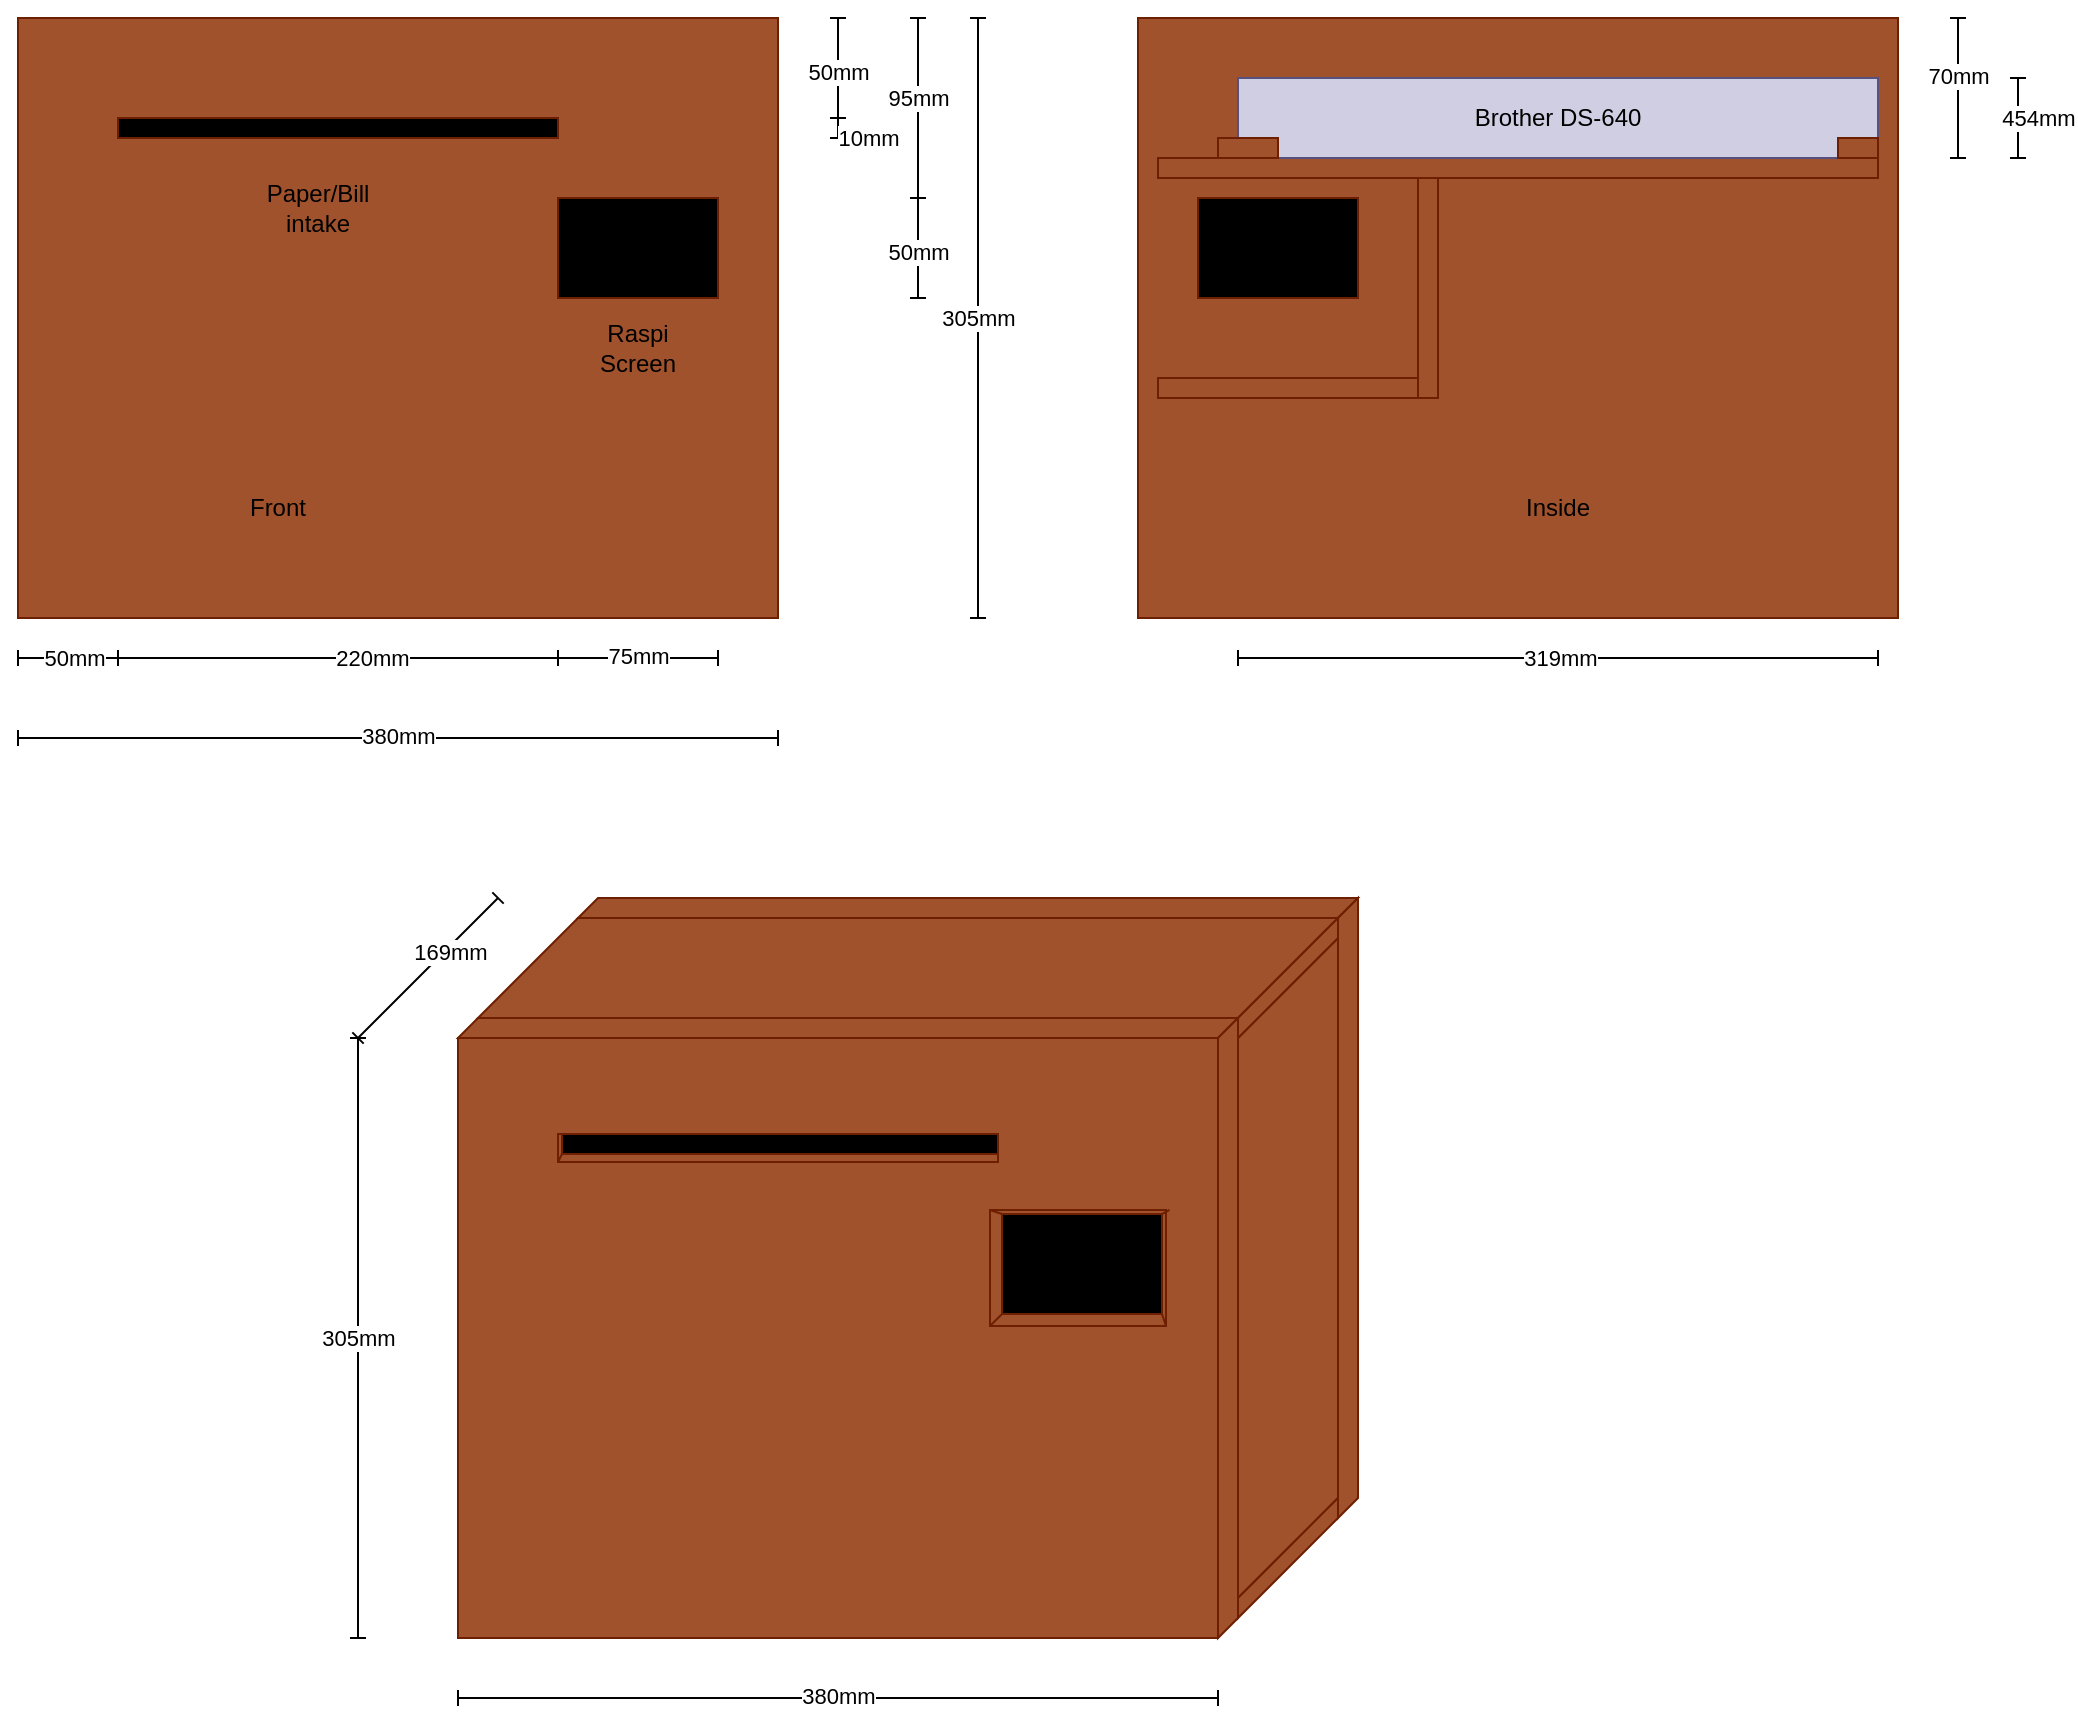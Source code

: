 <mxfile>
    <diagram id="6AAmcYg_oAlSP469o8Ju" name="Page-1">
        <mxGraphModel dx="1106" dy="1459" grid="1" gridSize="10" guides="1" tooltips="1" connect="1" arrows="1" fold="1" page="1" pageScale="1" pageWidth="850" pageHeight="1100" math="0" shadow="0">
            <root>
                <mxCell id="0"/>
                <mxCell id="1" parent="0"/>
                <mxCell id="56" value="" style="rounded=0;whiteSpace=wrap;html=1;fillColor=#a0522d;fontColor=#ffffff;strokeColor=#6D1F00;" vertex="1" parent="1">
                    <mxGeometry x="220" y="510" width="380" height="300" as="geometry"/>
                </mxCell>
                <mxCell id="69" value="" style="rounded=0;whiteSpace=wrap;html=1;fillColor=#a0522d;strokeColor=#6D1F00;fontColor=#ffffff;" vertex="1" parent="1">
                    <mxGeometry x="486" y="596" width="88" height="58" as="geometry"/>
                </mxCell>
                <mxCell id="2" value="" style="rounded=0;whiteSpace=wrap;html=1;fillColor=#a0522d;fontColor=#ffffff;strokeColor=#6D1F00;" vertex="1" parent="1">
                    <mxGeometry width="380" height="300" as="geometry"/>
                </mxCell>
                <mxCell id="3" value="" style="endArrow=baseDash;html=1;endFill=0;startArrow=baseDash;startFill=0;" edge="1" parent="1">
                    <mxGeometry width="50" height="50" relative="1" as="geometry">
                        <mxPoint y="360" as="sourcePoint"/>
                        <mxPoint x="380" y="360" as="targetPoint"/>
                    </mxGeometry>
                </mxCell>
                <mxCell id="5" value="380mm" style="edgeLabel;html=1;align=center;verticalAlign=middle;resizable=0;points=[];" vertex="1" connectable="0" parent="3">
                    <mxGeometry x="0.16" y="1" relative="1" as="geometry">
                        <mxPoint x="-31" as="offset"/>
                    </mxGeometry>
                </mxCell>
                <mxCell id="6" value="" style="endArrow=baseDash;html=1;endFill=0;startArrow=baseDash;startFill=0;" edge="1" parent="1">
                    <mxGeometry width="50" height="50" relative="1" as="geometry">
                        <mxPoint x="480" as="sourcePoint"/>
                        <mxPoint x="480" y="300" as="targetPoint"/>
                    </mxGeometry>
                </mxCell>
                <mxCell id="7" value="305mm" style="edgeLabel;html=1;align=center;verticalAlign=middle;resizable=0;points=[];" vertex="1" connectable="0" parent="6">
                    <mxGeometry x="0.16" y="1" relative="1" as="geometry">
                        <mxPoint x="-1" y="-24" as="offset"/>
                    </mxGeometry>
                </mxCell>
                <mxCell id="8" value="" style="rounded=0;whiteSpace=wrap;html=1;fillColor=#000000;fontColor=#ffffff;strokeColor=#6D1F00;" vertex="1" parent="1">
                    <mxGeometry x="50" y="50" width="220" height="10" as="geometry"/>
                </mxCell>
                <mxCell id="9" value="" style="rounded=0;whiteSpace=wrap;html=1;fillColor=#000000;fontColor=#ffffff;strokeColor=#6D1F00;" vertex="1" parent="1">
                    <mxGeometry x="270" y="90" width="80" height="50" as="geometry"/>
                </mxCell>
                <mxCell id="10" value="" style="endArrow=baseDash;html=1;endFill=0;startArrow=baseDash;startFill=0;" edge="1" parent="1">
                    <mxGeometry width="50" height="50" relative="1" as="geometry">
                        <mxPoint x="450" as="sourcePoint"/>
                        <mxPoint x="450" y="90" as="targetPoint"/>
                    </mxGeometry>
                </mxCell>
                <mxCell id="11" value="95mm" style="edgeLabel;html=1;align=center;verticalAlign=middle;resizable=0;points=[];" vertex="1" connectable="0" parent="10">
                    <mxGeometry x="0.16" y="1" relative="1" as="geometry">
                        <mxPoint x="-1" y="-12" as="offset"/>
                    </mxGeometry>
                </mxCell>
                <mxCell id="12" value="" style="endArrow=baseDash;html=1;endFill=0;startArrow=baseDash;startFill=0;" edge="1" parent="1">
                    <mxGeometry width="50" height="50" relative="1" as="geometry">
                        <mxPoint x="450" y="90" as="sourcePoint"/>
                        <mxPoint x="450" y="140" as="targetPoint"/>
                    </mxGeometry>
                </mxCell>
                <mxCell id="13" value="50mm" style="edgeLabel;html=1;align=center;verticalAlign=middle;resizable=0;points=[];" vertex="1" connectable="0" parent="12">
                    <mxGeometry x="0.16" y="1" relative="1" as="geometry">
                        <mxPoint x="-1" y="-2" as="offset"/>
                    </mxGeometry>
                </mxCell>
                <mxCell id="15" value="" style="endArrow=baseDash;html=1;endFill=0;startArrow=baseDash;startFill=0;" edge="1" parent="1">
                    <mxGeometry width="50" height="50" relative="1" as="geometry">
                        <mxPoint x="350" y="320" as="sourcePoint"/>
                        <mxPoint x="270" y="320" as="targetPoint"/>
                    </mxGeometry>
                </mxCell>
                <mxCell id="16" value="75mm" style="edgeLabel;html=1;align=center;verticalAlign=middle;resizable=0;points=[];" vertex="1" connectable="0" parent="15">
                    <mxGeometry x="0.16" y="1" relative="1" as="geometry">
                        <mxPoint x="6" y="-2" as="offset"/>
                    </mxGeometry>
                </mxCell>
                <mxCell id="19" value="" style="endArrow=baseDash;html=1;endFill=0;startArrow=baseDash;startFill=0;" edge="1" parent="1">
                    <mxGeometry width="50" height="50" relative="1" as="geometry">
                        <mxPoint x="410" as="sourcePoint"/>
                        <mxPoint x="410" y="50" as="targetPoint"/>
                    </mxGeometry>
                </mxCell>
                <mxCell id="20" value="50mm" style="edgeLabel;html=1;align=center;verticalAlign=middle;resizable=0;points=[];" vertex="1" connectable="0" parent="19">
                    <mxGeometry x="0.16" y="1" relative="1" as="geometry">
                        <mxPoint x="-1" y="-2" as="offset"/>
                    </mxGeometry>
                </mxCell>
                <mxCell id="21" value="" style="endArrow=baseDash;html=1;endFill=0;startArrow=baseDash;startFill=0;" edge="1" parent="1">
                    <mxGeometry width="50" height="50" relative="1" as="geometry">
                        <mxPoint y="320" as="sourcePoint"/>
                        <mxPoint x="50" y="320" as="targetPoint"/>
                    </mxGeometry>
                </mxCell>
                <mxCell id="22" value="50mm" style="edgeLabel;html=1;align=center;verticalAlign=middle;resizable=0;points=[];" vertex="1" connectable="0" parent="21">
                    <mxGeometry x="0.16" y="1" relative="1" as="geometry">
                        <mxPoint x="-1" y="1" as="offset"/>
                    </mxGeometry>
                </mxCell>
                <mxCell id="23" value="" style="endArrow=baseDash;html=1;endFill=0;startArrow=baseDash;startFill=0;" edge="1" parent="1">
                    <mxGeometry width="50" height="50" relative="1" as="geometry">
                        <mxPoint x="410" y="50" as="sourcePoint"/>
                        <mxPoint x="410" y="60" as="targetPoint"/>
                    </mxGeometry>
                </mxCell>
                <mxCell id="24" value="10mm" style="edgeLabel;html=1;align=center;verticalAlign=middle;resizable=0;points=[];" vertex="1" connectable="0" parent="23">
                    <mxGeometry x="0.16" y="1" relative="1" as="geometry">
                        <mxPoint x="14" y="4" as="offset"/>
                    </mxGeometry>
                </mxCell>
                <mxCell id="25" value="" style="endArrow=baseDash;html=1;endFill=0;startArrow=baseDash;startFill=0;" edge="1" parent="1">
                    <mxGeometry width="50" height="50" relative="1" as="geometry">
                        <mxPoint x="50" y="320" as="sourcePoint"/>
                        <mxPoint x="270" y="320" as="targetPoint"/>
                    </mxGeometry>
                </mxCell>
                <mxCell id="26" value="220mm" style="edgeLabel;html=1;align=center;verticalAlign=middle;resizable=0;points=[];" vertex="1" connectable="0" parent="25">
                    <mxGeometry x="0.16" y="1" relative="1" as="geometry">
                        <mxPoint x="-1" y="1" as="offset"/>
                    </mxGeometry>
                </mxCell>
                <mxCell id="33" value="" style="rounded=0;whiteSpace=wrap;html=1;fillColor=#a0522d;fontColor=#ffffff;strokeColor=#6D1F00;" vertex="1" parent="1">
                    <mxGeometry x="560" width="380" height="300" as="geometry"/>
                </mxCell>
                <mxCell id="34" value="" style="rounded=0;whiteSpace=wrap;html=1;" vertex="1" parent="1">
                    <mxGeometry x="670" y="50" width="220" height="10" as="geometry"/>
                </mxCell>
                <mxCell id="35" value="" style="rounded=0;whiteSpace=wrap;html=1;fillColor=#000000;fontColor=#ffffff;strokeColor=#6D1F00;" vertex="1" parent="1">
                    <mxGeometry x="590" y="90" width="80" height="50" as="geometry"/>
                </mxCell>
                <mxCell id="37" value="Front" style="text;html=1;strokeColor=none;fillColor=none;align=center;verticalAlign=middle;whiteSpace=wrap;rounded=0;" vertex="1" parent="1">
                    <mxGeometry x="100" y="230" width="60" height="30" as="geometry"/>
                </mxCell>
                <mxCell id="38" value="Inside" style="text;html=1;strokeColor=none;fillColor=none;align=center;verticalAlign=middle;whiteSpace=wrap;rounded=0;" vertex="1" parent="1">
                    <mxGeometry x="740" y="230" width="60" height="30" as="geometry"/>
                </mxCell>
                <mxCell id="39" value="Paper/Bill intake" style="text;html=1;strokeColor=none;fillColor=none;align=center;verticalAlign=middle;whiteSpace=wrap;rounded=0;" vertex="1" parent="1">
                    <mxGeometry x="120" y="80" width="60" height="30" as="geometry"/>
                </mxCell>
                <mxCell id="40" value="Raspi Screen" style="text;html=1;strokeColor=none;fillColor=none;align=center;verticalAlign=middle;whiteSpace=wrap;rounded=0;" vertex="1" parent="1">
                    <mxGeometry x="280" y="150" width="60" height="30" as="geometry"/>
                </mxCell>
                <mxCell id="41" value="" style="rounded=0;whiteSpace=wrap;html=1;fillColor=#a0522d;fontColor=#ffffff;strokeColor=#6D1F00;" vertex="1" parent="1">
                    <mxGeometry x="570" y="70" width="360" height="10" as="geometry"/>
                </mxCell>
                <mxCell id="42" value="" style="endArrow=baseDash;html=1;endFill=0;startArrow=baseDash;startFill=0;" edge="1" parent="1">
                    <mxGeometry width="50" height="50" relative="1" as="geometry">
                        <mxPoint x="970" as="sourcePoint"/>
                        <mxPoint x="970" y="70" as="targetPoint"/>
                    </mxGeometry>
                </mxCell>
                <mxCell id="43" value="70mm" style="edgeLabel;html=1;align=center;verticalAlign=middle;resizable=0;points=[];" vertex="1" connectable="0" parent="42">
                    <mxGeometry x="0.16" y="1" relative="1" as="geometry">
                        <mxPoint x="-1" y="-12" as="offset"/>
                    </mxGeometry>
                </mxCell>
                <mxCell id="44" value="" style="rounded=0;whiteSpace=wrap;html=1;fillColor=#a0522d;fontColor=#ffffff;strokeColor=#6D1F00;" vertex="1" parent="1">
                    <mxGeometry x="700" y="80" width="10" height="110" as="geometry"/>
                </mxCell>
                <mxCell id="45" value="" style="rounded=0;whiteSpace=wrap;html=1;fillColor=#a0522d;fontColor=#ffffff;strokeColor=#6D1F00;" vertex="1" parent="1">
                    <mxGeometry x="570" y="180" width="130" height="10" as="geometry"/>
                </mxCell>
                <mxCell id="47" value="&lt;font color=&quot;#000000&quot;&gt;Brother DS-640&lt;/font&gt;" style="rounded=0;whiteSpace=wrap;html=1;fillColor=#d0cee2;strokeColor=#56517e;" vertex="1" parent="1">
                    <mxGeometry x="610" y="30" width="320" height="40" as="geometry"/>
                </mxCell>
                <mxCell id="48" value="" style="endArrow=baseDash;html=1;endFill=0;startArrow=baseDash;startFill=0;" edge="1" parent="1">
                    <mxGeometry width="50" height="50" relative="1" as="geometry">
                        <mxPoint x="930" y="320" as="sourcePoint"/>
                        <mxPoint x="610" y="320" as="targetPoint"/>
                    </mxGeometry>
                </mxCell>
                <mxCell id="49" value="319mm" style="edgeLabel;html=1;align=center;verticalAlign=middle;resizable=0;points=[];" vertex="1" connectable="0" parent="48">
                    <mxGeometry x="0.16" y="1" relative="1" as="geometry">
                        <mxPoint x="26" y="-1" as="offset"/>
                    </mxGeometry>
                </mxCell>
                <mxCell id="50" value="" style="endArrow=baseDash;html=1;endFill=0;startArrow=baseDash;startFill=0;" edge="1" parent="1">
                    <mxGeometry width="50" height="50" relative="1" as="geometry">
                        <mxPoint x="1000" y="70" as="sourcePoint"/>
                        <mxPoint x="1000" y="30" as="targetPoint"/>
                    </mxGeometry>
                </mxCell>
                <mxCell id="51" value="454mm" style="edgeLabel;html=1;align=center;verticalAlign=middle;resizable=0;points=[];" vertex="1" connectable="0" parent="50">
                    <mxGeometry x="0.16" y="1" relative="1" as="geometry">
                        <mxPoint x="11" y="3" as="offset"/>
                    </mxGeometry>
                </mxCell>
                <mxCell id="52" value="" style="rounded=0;whiteSpace=wrap;html=1;fillColor=#a0522d;fontColor=#ffffff;strokeColor=#6D1F00;" vertex="1" parent="1">
                    <mxGeometry x="600" y="60" width="30" height="10" as="geometry"/>
                </mxCell>
                <mxCell id="53" value="" style="rounded=0;whiteSpace=wrap;html=1;fillColor=#a0522d;fontColor=#ffffff;strokeColor=#6D1F00;" vertex="1" parent="1">
                    <mxGeometry x="910" y="60" width="20" height="10" as="geometry"/>
                </mxCell>
                <mxCell id="54" value="" style="rounded=0;whiteSpace=wrap;html=1;fillColor=#000000;fontColor=#ffffff;strokeColor=#6D1F00;" vertex="1" parent="1">
                    <mxGeometry x="492" y="598" width="80" height="50" as="geometry"/>
                </mxCell>
                <mxCell id="55" value="" style="rounded=0;whiteSpace=wrap;html=1;fillColor=#a0522d;fontColor=#ffffff;strokeColor=#6D1F00;" vertex="1" parent="1">
                    <mxGeometry x="270" y="558" width="220" height="14" as="geometry"/>
                </mxCell>
                <mxCell id="58" value="" style="shape=parallelogram;perimeter=parallelogramPerimeter;whiteSpace=wrap;html=1;fixedSize=1;fontColor=#ffffff;size=10;fillColor=#a0522d;strokeColor=#6D1F00;" vertex="1" parent="1">
                    <mxGeometry x="220" y="500" width="390" height="10" as="geometry"/>
                </mxCell>
                <mxCell id="59" value="" style="shape=parallelogram;perimeter=parallelogramPerimeter;whiteSpace=wrap;html=1;fixedSize=1;fontColor=#ffffff;size=50;fillColor=#a0522d;strokeColor=#6D1F00;" vertex="1" parent="1">
                    <mxGeometry x="230" y="450" width="430" height="50" as="geometry"/>
                </mxCell>
                <mxCell id="60" value="" style="shape=parallelogram;perimeter=parallelogramPerimeter;whiteSpace=wrap;html=1;fixedSize=1;fontColor=#ffffff;size=10;fillColor=#a0522d;strokeColor=#6D1F00;" vertex="1" parent="1">
                    <mxGeometry x="280" y="440" width="390" height="10" as="geometry"/>
                </mxCell>
                <mxCell id="61" value="" style="shape=parallelogram;perimeter=parallelogramPerimeter;whiteSpace=wrap;html=1;fixedSize=1;fontColor=#ffffff;size=10;direction=south;flipH=1;fillColor=#a0522d;strokeColor=#6D1F00;" vertex="1" parent="1">
                    <mxGeometry x="600" y="500" width="10" height="310" as="geometry"/>
                </mxCell>
                <mxCell id="62" value="" style="shape=parallelogram;perimeter=parallelogramPerimeter;whiteSpace=wrap;html=1;fixedSize=1;fontColor=#ffffff;size=50;direction=south;flipH=1;fillColor=#a0522d;strokeColor=#6D1F00;" vertex="1" parent="1">
                    <mxGeometry x="610" y="460" width="50" height="330" as="geometry"/>
                </mxCell>
                <mxCell id="63" value="" style="shape=parallelogram;perimeter=parallelogramPerimeter;whiteSpace=wrap;html=1;fixedSize=1;fontColor=#ffffff;size=10;direction=south;flipH=1;fillColor=#a0522d;strokeColor=#6D1F00;" vertex="1" parent="1">
                    <mxGeometry x="660" y="440" width="10" height="310" as="geometry"/>
                </mxCell>
                <mxCell id="64" value="" style="shape=parallelogram;perimeter=parallelogramPerimeter;whiteSpace=wrap;html=1;fixedSize=1;fontColor=#ffffff;size=50;direction=south;flipH=1;fillColor=#a0522d;strokeColor=#6D1F00;" vertex="1" parent="1">
                    <mxGeometry x="610" y="450" width="50" height="60" as="geometry"/>
                </mxCell>
                <mxCell id="65" value="" style="endArrow=baseDash;html=1;endFill=0;startArrow=baseDash;startFill=0;" edge="1" parent="1">
                    <mxGeometry width="50" height="50" relative="1" as="geometry">
                        <mxPoint x="170" y="510" as="sourcePoint"/>
                        <mxPoint x="240" y="440" as="targetPoint"/>
                    </mxGeometry>
                </mxCell>
                <mxCell id="66" value="169mm" style="edgeLabel;html=1;align=center;verticalAlign=middle;resizable=0;points=[];" vertex="1" connectable="0" parent="65">
                    <mxGeometry x="0.16" y="1" relative="1" as="geometry">
                        <mxPoint x="6" y="-2" as="offset"/>
                    </mxGeometry>
                </mxCell>
                <mxCell id="67" value="" style="shape=parallelogram;perimeter=parallelogramPerimeter;whiteSpace=wrap;html=1;fixedSize=1;fontColor=#ffffff;size=50;direction=south;flipH=1;fillColor=#a0522d;strokeColor=#6D1F00;" vertex="1" parent="1">
                    <mxGeometry x="610" y="740" width="50" height="60" as="geometry"/>
                </mxCell>
                <mxCell id="70" value="" style="rounded=0;whiteSpace=wrap;html=1;strokeColor=#6D1F00;fillColor=#000000;fontColor=#ffffff;" vertex="1" parent="1">
                    <mxGeometry x="272" y="558" width="218" height="10" as="geometry"/>
                </mxCell>
                <mxCell id="71" value="" style="endArrow=none;html=1;fontColor=#000000;entryX=1;entryY=1;entryDx=0;entryDy=0;exitX=1;exitY=1;exitDx=0;exitDy=0;fillColor=#a0522d;strokeColor=#6D1F00;" edge="1" parent="1" source="69" target="54">
                    <mxGeometry width="50" height="50" relative="1" as="geometry">
                        <mxPoint x="500" y="690" as="sourcePoint"/>
                        <mxPoint x="550" y="640" as="targetPoint"/>
                    </mxGeometry>
                </mxCell>
                <mxCell id="72" value="" style="endArrow=none;html=1;fontColor=#000000;entryX=0;entryY=1;entryDx=0;entryDy=0;exitX=0;exitY=1;exitDx=0;exitDy=0;fillColor=#a0522d;strokeColor=#6D1F00;" edge="1" parent="1" source="69" target="54">
                    <mxGeometry width="50" height="50" relative="1" as="geometry">
                        <mxPoint x="584" y="664" as="sourcePoint"/>
                        <mxPoint x="582" y="658" as="targetPoint"/>
                    </mxGeometry>
                </mxCell>
                <mxCell id="73" value="" style="endArrow=none;html=1;fontColor=#000000;entryX=0;entryY=0;entryDx=0;entryDy=0;exitX=0;exitY=0;exitDx=0;exitDy=0;fillColor=#a0522d;strokeColor=#6D1F00;" edge="1" parent="1" source="69" target="54">
                    <mxGeometry width="50" height="50" relative="1" as="geometry">
                        <mxPoint x="496" y="664" as="sourcePoint"/>
                        <mxPoint x="502" y="658" as="targetPoint"/>
                    </mxGeometry>
                </mxCell>
                <mxCell id="74" value="" style="endArrow=none;html=1;fontColor=#000000;entryX=1;entryY=0;entryDx=0;entryDy=0;exitX=1.02;exitY=-0.001;exitDx=0;exitDy=0;fillColor=#a0522d;strokeColor=#6D1F00;exitPerimeter=0;" edge="1" parent="1" source="69" target="54">
                    <mxGeometry width="50" height="50" relative="1" as="geometry">
                        <mxPoint x="496" y="606" as="sourcePoint"/>
                        <mxPoint x="502" y="608" as="targetPoint"/>
                    </mxGeometry>
                </mxCell>
                <mxCell id="75" value="" style="endArrow=none;html=1;fontColor=#000000;entryX=0;entryY=1;entryDx=0;entryDy=0;exitX=0;exitY=1;exitDx=0;exitDy=0;fillColor=#a0522d;strokeColor=#6D1F00;" edge="1" parent="1" source="55" target="70">
                    <mxGeometry width="50" height="50" relative="1" as="geometry">
                        <mxPoint x="280" y="610" as="sourcePoint"/>
                        <mxPoint x="330" y="560" as="targetPoint"/>
                    </mxGeometry>
                </mxCell>
                <mxCell id="77" value="" style="endArrow=baseDash;html=1;endFill=0;startArrow=baseDash;startFill=0;" edge="1" parent="1">
                    <mxGeometry width="50" height="50" relative="1" as="geometry">
                        <mxPoint x="220" y="840" as="sourcePoint"/>
                        <mxPoint x="600" y="840" as="targetPoint"/>
                    </mxGeometry>
                </mxCell>
                <mxCell id="78" value="380mm" style="edgeLabel;html=1;align=center;verticalAlign=middle;resizable=0;points=[];" vertex="1" connectable="0" parent="77">
                    <mxGeometry x="0.16" y="1" relative="1" as="geometry">
                        <mxPoint x="-31" as="offset"/>
                    </mxGeometry>
                </mxCell>
                <mxCell id="79" value="" style="endArrow=baseDash;html=1;endFill=0;startArrow=baseDash;startFill=0;" edge="1" parent="1">
                    <mxGeometry width="50" height="50" relative="1" as="geometry">
                        <mxPoint x="170" y="510" as="sourcePoint"/>
                        <mxPoint x="170" y="810" as="targetPoint"/>
                    </mxGeometry>
                </mxCell>
                <mxCell id="80" value="305mm" style="edgeLabel;html=1;align=center;verticalAlign=middle;resizable=0;points=[];" vertex="1" connectable="0" parent="79">
                    <mxGeometry x="0.16" y="1" relative="1" as="geometry">
                        <mxPoint x="-1" y="-24" as="offset"/>
                    </mxGeometry>
                </mxCell>
            </root>
        </mxGraphModel>
    </diagram>
</mxfile>